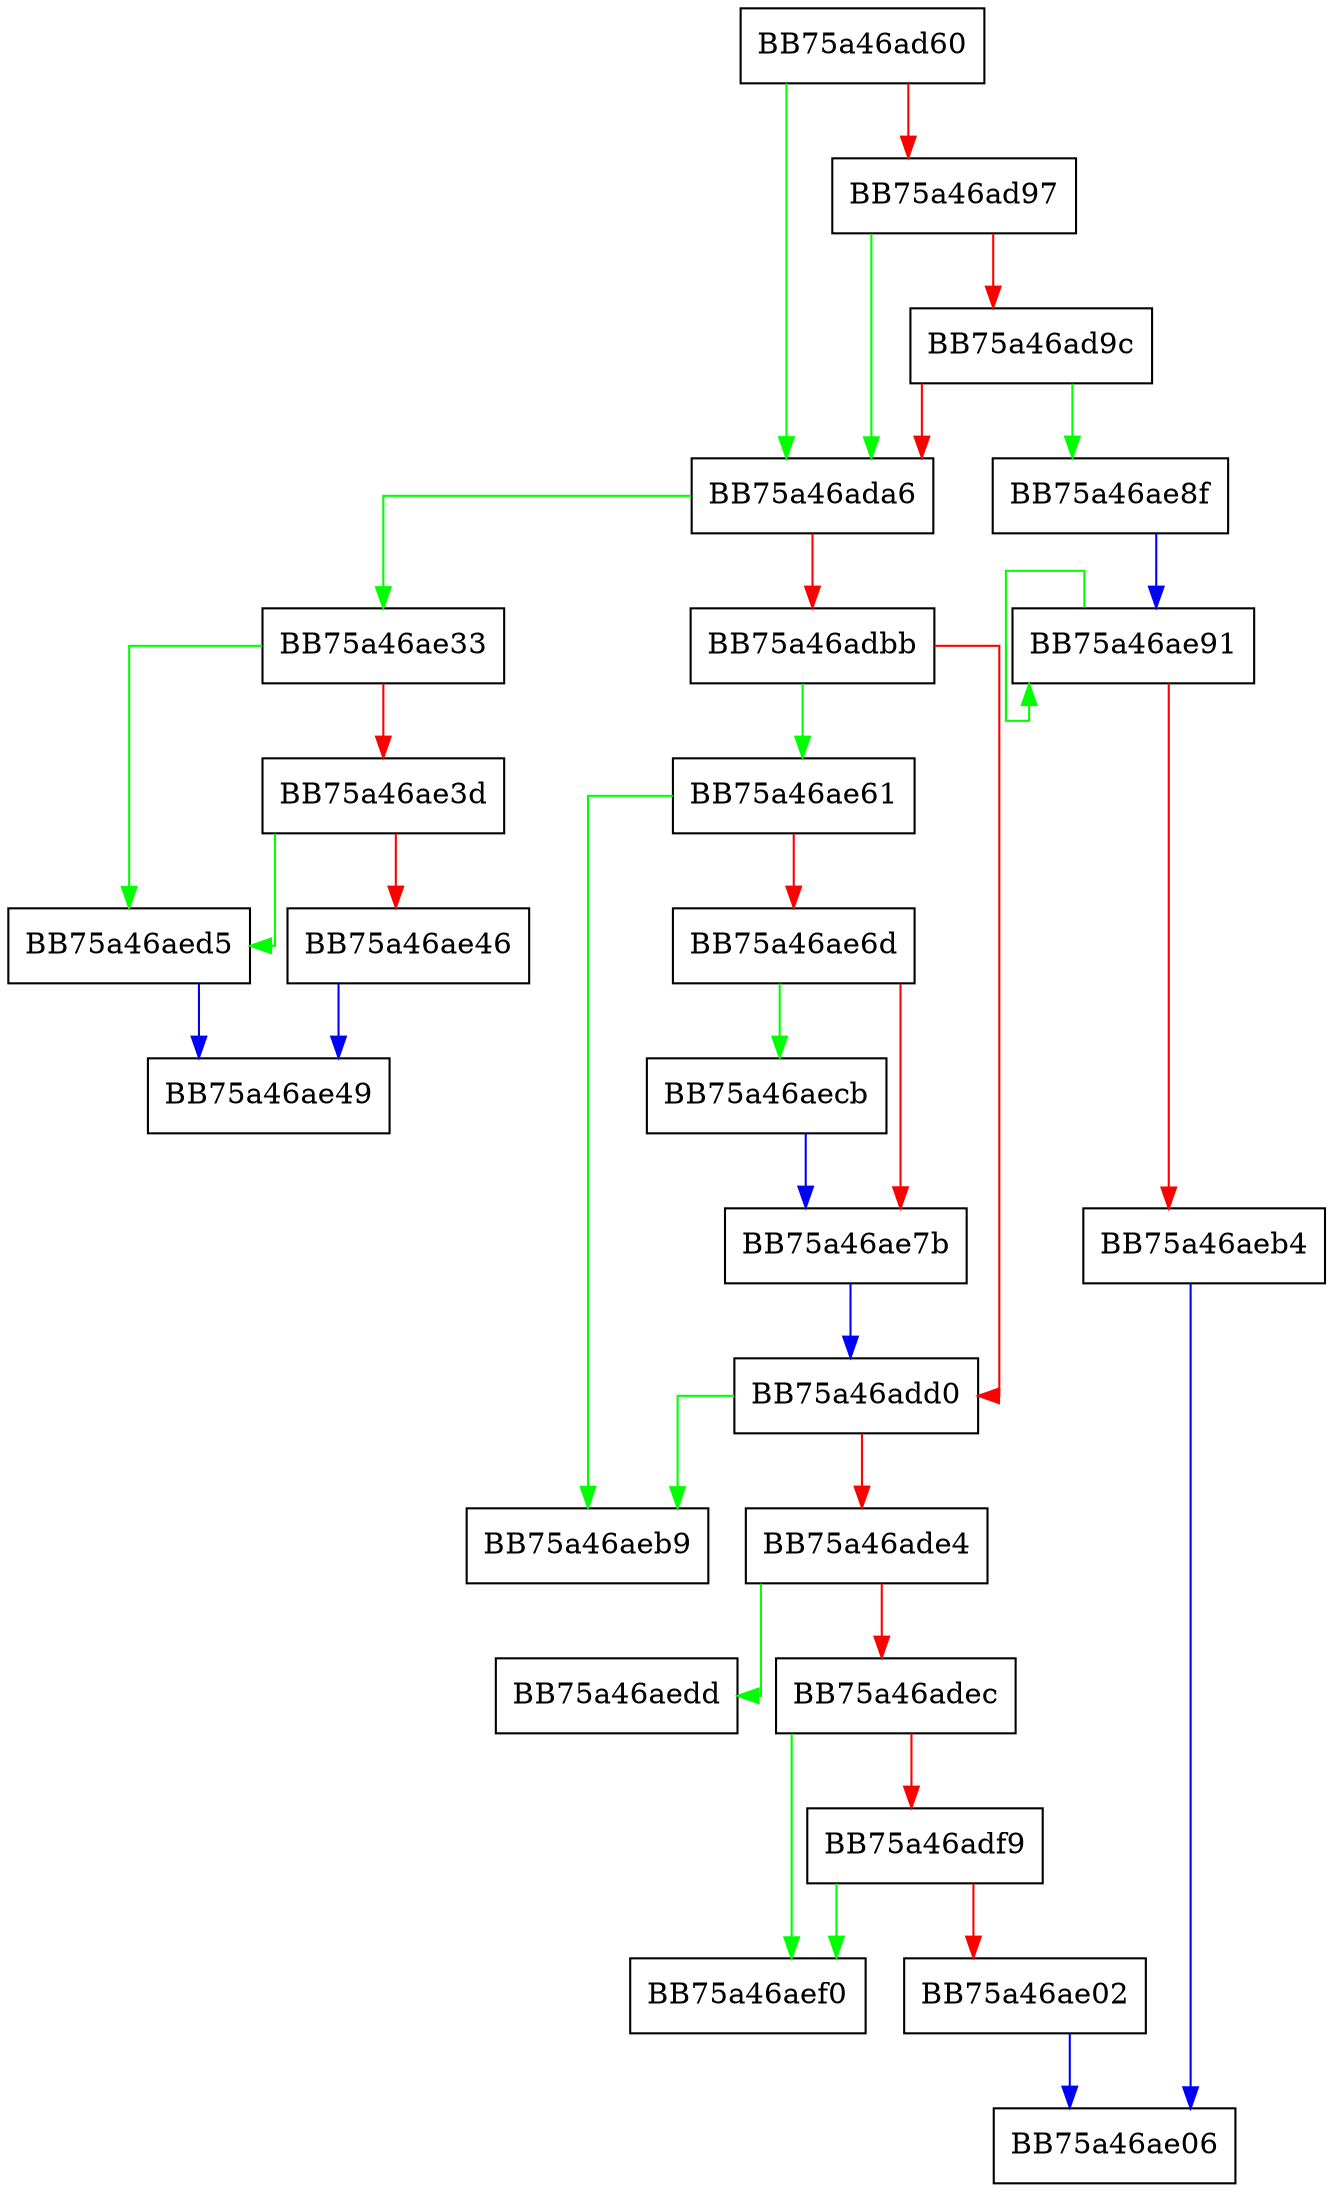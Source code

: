 digraph mp_lua_readu_u64 {
  node [shape="box"];
  graph [splines=ortho];
  BB75a46ad60 -> BB75a46ada6 [color="green"];
  BB75a46ad60 -> BB75a46ad97 [color="red"];
  BB75a46ad97 -> BB75a46ada6 [color="green"];
  BB75a46ad97 -> BB75a46ad9c [color="red"];
  BB75a46ad9c -> BB75a46ae8f [color="green"];
  BB75a46ad9c -> BB75a46ada6 [color="red"];
  BB75a46ada6 -> BB75a46ae33 [color="green"];
  BB75a46ada6 -> BB75a46adbb [color="red"];
  BB75a46adbb -> BB75a46ae61 [color="green"];
  BB75a46adbb -> BB75a46add0 [color="red"];
  BB75a46add0 -> BB75a46aeb9 [color="green"];
  BB75a46add0 -> BB75a46ade4 [color="red"];
  BB75a46ade4 -> BB75a46aedd [color="green"];
  BB75a46ade4 -> BB75a46adec [color="red"];
  BB75a46adec -> BB75a46aef0 [color="green"];
  BB75a46adec -> BB75a46adf9 [color="red"];
  BB75a46adf9 -> BB75a46aef0 [color="green"];
  BB75a46adf9 -> BB75a46ae02 [color="red"];
  BB75a46ae02 -> BB75a46ae06 [color="blue"];
  BB75a46ae33 -> BB75a46aed5 [color="green"];
  BB75a46ae33 -> BB75a46ae3d [color="red"];
  BB75a46ae3d -> BB75a46aed5 [color="green"];
  BB75a46ae3d -> BB75a46ae46 [color="red"];
  BB75a46ae46 -> BB75a46ae49 [color="blue"];
  BB75a46ae61 -> BB75a46aeb9 [color="green"];
  BB75a46ae61 -> BB75a46ae6d [color="red"];
  BB75a46ae6d -> BB75a46aecb [color="green"];
  BB75a46ae6d -> BB75a46ae7b [color="red"];
  BB75a46ae7b -> BB75a46add0 [color="blue"];
  BB75a46ae8f -> BB75a46ae91 [color="blue"];
  BB75a46ae91 -> BB75a46ae91 [color="green"];
  BB75a46ae91 -> BB75a46aeb4 [color="red"];
  BB75a46aeb4 -> BB75a46ae06 [color="blue"];
  BB75a46aecb -> BB75a46ae7b [color="blue"];
  BB75a46aed5 -> BB75a46ae49 [color="blue"];
}